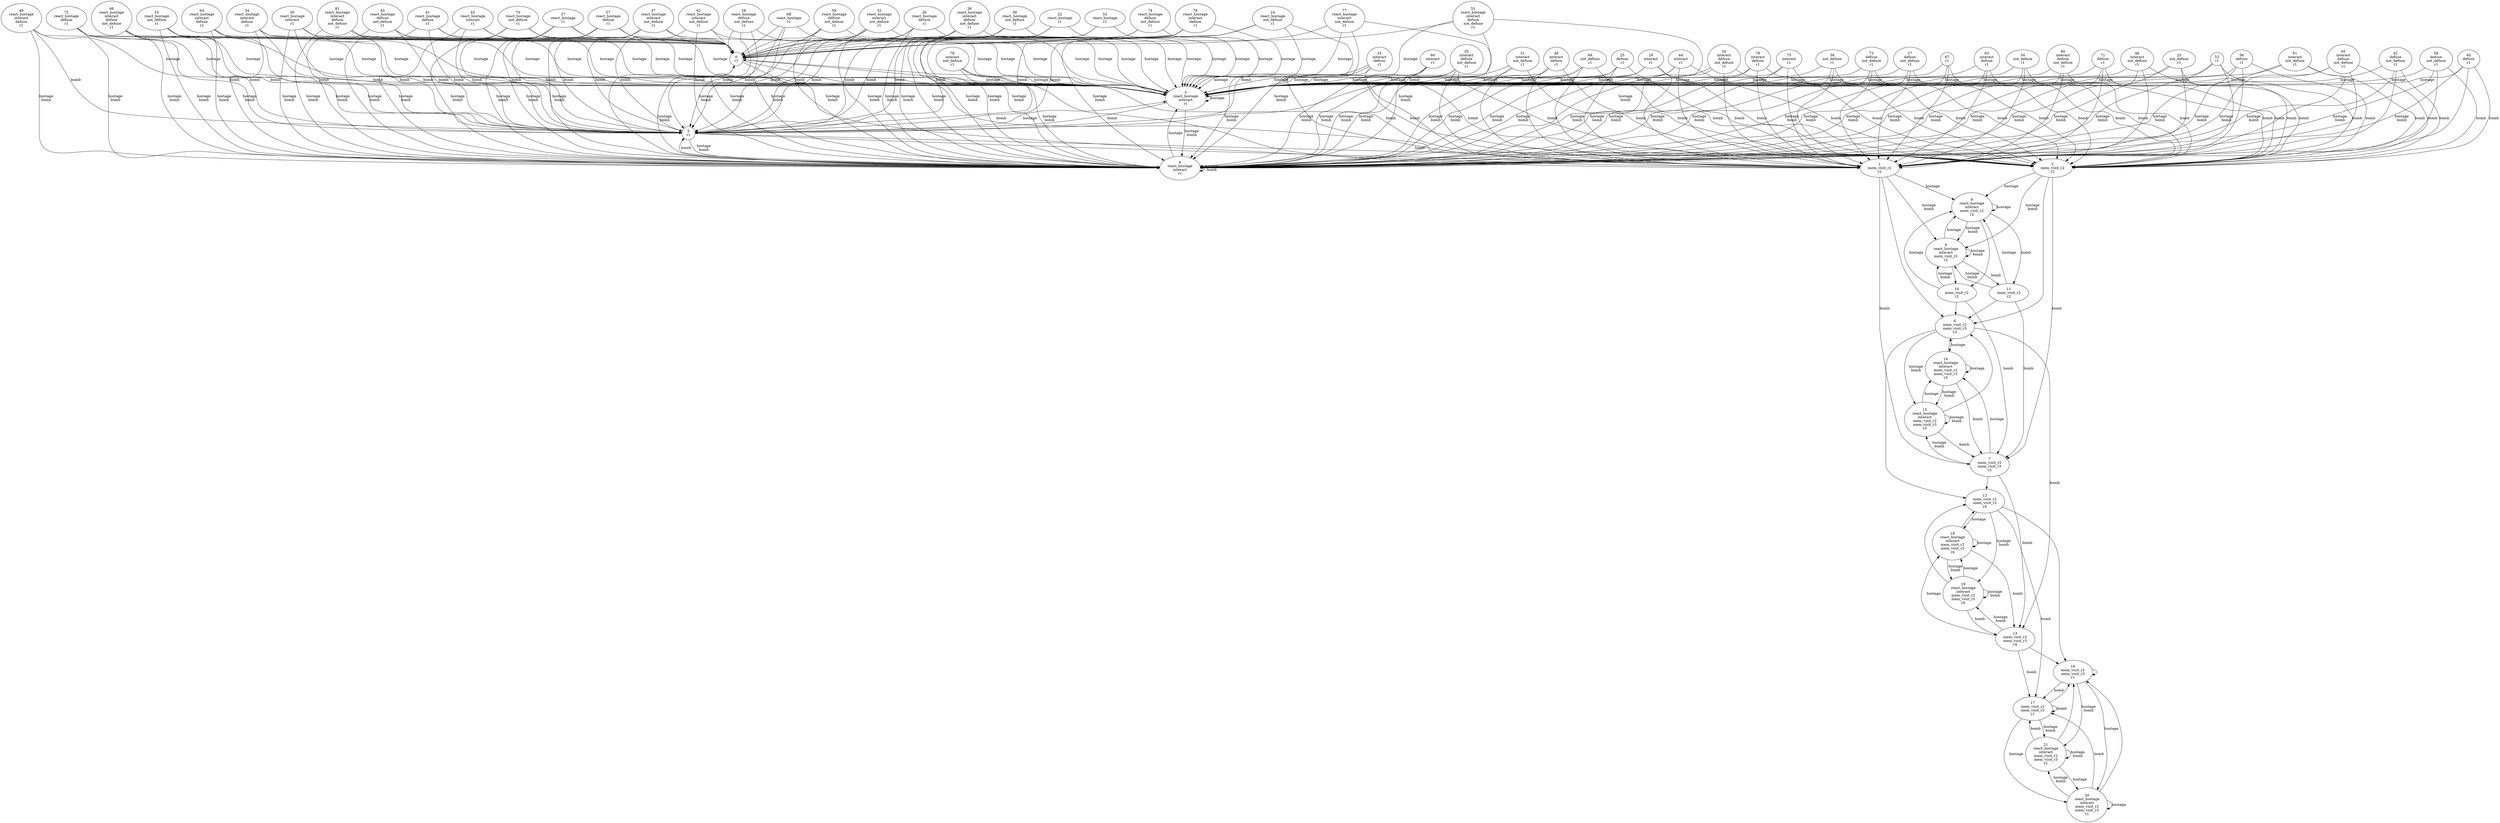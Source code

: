 digraph {
	0 [label="0
r1"]
	1 [label="1
mem_visit_r2
r2"]
	2 [label="2
mem_visit_r2
r2"]
	3 [label="3
react_hostage
interact
r1"]
	4 [label="4
react_hostage
interact
r1"]
	5 [label="5
r1"]
	6 [label="6
mem_visit_r2
mem_visit_r3
r3"]
	7 [label="7
mem_visit_r2
mem_visit_r3
r3"]
	8 [label="8
react_hostage
interact
mem_visit_r2
r2"]
	9 [label="9
react_hostage
interact
mem_visit_r2
r2"]
	10 [label="10
mem_visit_r2
r2"]
	11 [label="11
mem_visit_r2
r2"]
	12 [label="12
mem_visit_r2
mem_visit_r3
r4"]
	13 [label="13
mem_visit_r2
mem_visit_r3
r4"]
	14 [label="14
react_hostage
interact
mem_visit_r2
mem_visit_r3
r3"]
	15 [label="15
react_hostage
interact
mem_visit_r2
mem_visit_r3
r3"]
	16 [label="16
mem_visit_r2
mem_visit_r3
r1"]
	17 [label="17
mem_visit_r2
mem_visit_r3
r1"]
	18 [label="18
react_hostage
interact
mem_visit_r2
mem_visit_r3
r4"]
	19 [label="19
react_hostage
interact
mem_visit_r2
mem_visit_r3
r4"]
	20 [label="20
react_hostage
interact
mem_visit_r2
mem_visit_r3
r1"]
	21 [label="21
react_hostage
interact
mem_visit_r2
mem_visit_r3
r1"]
	22 [label="22
react_hostage
r1"]
	23 [label="23
not_defuse
r1"]
	24 [label="24
react_hostage
not_defuse
r1"]
	25 [label="25
defuse
r1"]
	26 [label="26
react_hostage
defuse
r1"]
	27 [label="27
defuse
not_defuse
r1"]
	28 [label="28
react_hostage
defuse
not_defuse
r1"]
	29 [label="29
interact
r1"]
	30 [label="30
react_hostage
interact
r1"]
	31 [label="31
interact
not_defuse
r1"]
	32 [label="32
react_hostage
interact
not_defuse
r1"]
	33 [label="33
interact
defuse
r1"]
	34 [label="34
react_hostage
interact
defuse
r1"]
	35 [label="35
interact
defuse
not_defuse
r1"]
	36 [label="36
react_hostage
interact
defuse
not_defuse
r1"]
	37 [label="37
react_hostage
r1"]
	38 [label="38
not_defuse
r1"]
	39 [label="39
react_hostage
not_defuse
r1"]
	40 [label="40
defuse
r1"]
	41 [label="41
react_hostage
defuse
r1"]
	42 [label="42
defuse
not_defuse
r1"]
	43 [label="43
react_hostage
defuse
not_defuse
r1"]
	44 [label="44
interact
r1"]
	45 [label="45
react_hostage
interact
r1"]
	46 [label="46
interact
not_defuse
r1"]
	47 [label="47
react_hostage
interact
not_defuse
r1"]
	48 [label="48
interact
defuse
r1"]
	49 [label="49
react_hostage
interact
defuse
r1"]
	50 [label="50
interact
defuse
not_defuse
r1"]
	51 [label="51
react_hostage
interact
defuse
not_defuse
r1"]
	52 [label="52
r1"]
	53 [label="53
react_hostage
r1"]
	54 [label="54
not_defuse
r1"]
	55 [label="55
react_hostage
not_defuse
r1"]
	56 [label="56
defuse
r1"]
	57 [label="57
react_hostage
defuse
r1"]
	58 [label="58
defuse
not_defuse
r1"]
	59 [label="59
react_hostage
defuse
not_defuse
r1"]
	60 [label="60
interact
r1"]
	61 [label="61
interact
not_defuse
r1"]
	62 [label="62
react_hostage
interact
not_defuse
r1"]
	63 [label="63
interact
defuse
r1"]
	64 [label="64
react_hostage
interact
defuse
r1"]
	65 [label="65
interact
defuse
not_defuse
r1"]
	66 [label="66
react_hostage
interact
defuse
not_defuse
r1"]
	67 [label="67
r1"]
	68 [label="68
react_hostage
r1"]
	69 [label="69
not_defuse
r1"]
	70 [label="70
react_hostage
not_defuse
r1"]
	71 [label="71
defuse
r1"]
	72 [label="72
react_hostage
defuse
r1"]
	73 [label="73
defuse
not_defuse
r1"]
	74 [label="74
react_hostage
defuse
not_defuse
r1"]
	75 [label="75
interact
r1"]
	76 [label="76
interact
not_defuse
r1"]
	77 [label="77
react_hostage
interact
not_defuse
r1"]
	78 [label="78
interact
defuse
r1"]
	79 [label="79
react_hostage
interact
defuse
r1"]
	80 [label="80
interact
defuse
not_defuse
r1"]
	81 [label="81
react_hostage
interact
defuse
not_defuse
r1"]
	0 -> 1 [label=""]
	0 -> 2 [label=bomb
]
	0 -> 3 [label=hostage
]
	0 -> 4 [label="hostage
bomb
"]
	1 -> 6 [label=""]
	1 -> 7 [label=bomb
]
	1 -> 8 [label=hostage
]
	1 -> 9 [label="hostage
bomb
"]
	2 -> 6 [label=""]
	2 -> 7 [label=bomb
]
	2 -> 8 [label=hostage
]
	2 -> 9 [label="hostage
bomb
"]
	3 -> 0 [label=""]
	3 -> 5 [label=bomb
]
	3 -> 3 [label=hostage
]
	3 -> 4 [label="hostage
bomb
"]
	4 -> 0 [label=""]
	4 -> 5 [label=bomb
]
	4 -> 3 [label=hostage
]
	4 -> 4 [label="hostage
bomb
"]
	5 -> 1 [label=""]
	5 -> 2 [label=bomb
]
	5 -> 3 [label=hostage
]
	5 -> 4 [label="hostage
bomb
"]
	6 -> 12 [label=""]
	6 -> 13 [label=bomb
]
	6 -> 14 [label=hostage
]
	6 -> 15 [label="hostage
bomb
"]
	7 -> 12 [label=""]
	7 -> 13 [label=bomb
]
	7 -> 14 [label=hostage
]
	7 -> 15 [label="hostage
bomb
"]
	8 -> 10 [label=""]
	8 -> 11 [label=bomb
]
	8 -> 8 [label=hostage
]
	8 -> 9 [label="hostage
bomb
"]
	9 -> 10 [label=""]
	9 -> 11 [label=bomb
]
	9 -> 8 [label=hostage
]
	9 -> 9 [label="hostage
bomb
"]
	10 -> 6 [label=""]
	10 -> 7 [label=bomb
]
	10 -> 8 [label=hostage
]
	10 -> 9 [label="hostage
bomb
"]
	11 -> 6 [label=""]
	11 -> 7 [label=bomb
]
	11 -> 8 [label=hostage
]
	11 -> 9 [label="hostage
bomb
"]
	12 -> 16 [label=""]
	12 -> 17 [label=bomb
]
	12 -> 18 [label=hostage
]
	12 -> 19 [label="hostage
bomb
"]
	13 -> 16 [label=""]
	13 -> 17 [label=bomb
]
	13 -> 18 [label=hostage
]
	13 -> 19 [label="hostage
bomb
"]
	14 -> 6 [label=""]
	14 -> 7 [label=bomb
]
	14 -> 14 [label=hostage
]
	14 -> 15 [label="hostage
bomb
"]
	15 -> 6 [label=""]
	15 -> 7 [label=bomb
]
	15 -> 14 [label=hostage
]
	15 -> 15 [label="hostage
bomb
"]
	16 -> 16 [label=""]
	16 -> 17 [label=bomb
]
	16 -> 20 [label=hostage
]
	16 -> 21 [label="hostage
bomb
"]
	17 -> 16 [label=""]
	17 -> 17 [label=bomb
]
	17 -> 20 [label=hostage
]
	17 -> 21 [label="hostage
bomb
"]
	18 -> 12 [label=""]
	18 -> 13 [label=bomb
]
	18 -> 18 [label=hostage
]
	18 -> 19 [label="hostage
bomb
"]
	19 -> 12 [label=""]
	19 -> 13 [label=bomb
]
	19 -> 18 [label=hostage
]
	19 -> 19 [label="hostage
bomb
"]
	20 -> 16 [label=""]
	20 -> 17 [label=bomb
]
	20 -> 20 [label=hostage
]
	20 -> 21 [label="hostage
bomb
"]
	21 -> 16 [label=""]
	21 -> 17 [label=bomb
]
	21 -> 20 [label=hostage
]
	21 -> 21 [label="hostage
bomb
"]
	22 -> 0 [label=""]
	22 -> 5 [label=bomb
]
	22 -> 3 [label=hostage
]
	22 -> 4 [label="hostage
bomb
"]
	23 -> 1 [label=""]
	23 -> 2 [label=bomb
]
	23 -> 3 [label=hostage
]
	23 -> 4 [label="hostage
bomb
"]
	24 -> 0 [label=""]
	24 -> 5 [label=bomb
]
	24 -> 3 [label=hostage
]
	24 -> 4 [label="hostage
bomb
"]
	25 -> 1 [label=""]
	25 -> 2 [label=bomb
]
	25 -> 3 [label=hostage
]
	25 -> 4 [label="hostage
bomb
"]
	26 -> 0 [label=""]
	26 -> 5 [label=bomb
]
	26 -> 3 [label=hostage
]
	26 -> 4 [label="hostage
bomb
"]
	27 -> 1 [label=""]
	27 -> 2 [label=bomb
]
	27 -> 3 [label=hostage
]
	27 -> 4 [label="hostage
bomb
"]
	28 -> 0 [label=""]
	28 -> 5 [label=bomb
]
	28 -> 3 [label=hostage
]
	28 -> 4 [label="hostage
bomb
"]
	29 -> 1 [label=""]
	29 -> 2 [label=bomb
]
	29 -> 3 [label=hostage
]
	29 -> 4 [label="hostage
bomb
"]
	30 -> 0 [label=""]
	30 -> 5 [label=bomb
]
	30 -> 3 [label=hostage
]
	30 -> 4 [label="hostage
bomb
"]
	31 -> 1 [label=""]
	31 -> 2 [label=bomb
]
	31 -> 3 [label=hostage
]
	31 -> 4 [label="hostage
bomb
"]
	32 -> 0 [label=""]
	32 -> 5 [label=bomb
]
	32 -> 3 [label=hostage
]
	32 -> 4 [label="hostage
bomb
"]
	33 -> 1 [label=""]
	33 -> 2 [label=bomb
]
	33 -> 3 [label=hostage
]
	33 -> 4 [label="hostage
bomb
"]
	34 -> 0 [label=""]
	34 -> 5 [label=bomb
]
	34 -> 3 [label=hostage
]
	34 -> 4 [label="hostage
bomb
"]
	35 -> 1 [label=""]
	35 -> 2 [label=bomb
]
	35 -> 3 [label=hostage
]
	35 -> 4 [label="hostage
bomb
"]
	36 -> 0 [label=""]
	36 -> 5 [label=bomb
]
	36 -> 3 [label=hostage
]
	36 -> 4 [label="hostage
bomb
"]
	37 -> 0 [label=""]
	37 -> 5 [label=bomb
]
	37 -> 3 [label=hostage
]
	37 -> 4 [label="hostage
bomb
"]
	38 -> 1 [label=""]
	38 -> 2 [label=bomb
]
	38 -> 3 [label=hostage
]
	38 -> 4 [label="hostage
bomb
"]
	39 -> 0 [label=""]
	39 -> 5 [label=bomb
]
	39 -> 3 [label=hostage
]
	39 -> 4 [label="hostage
bomb
"]
	40 -> 1 [label=""]
	40 -> 2 [label=bomb
]
	40 -> 3 [label=hostage
]
	40 -> 4 [label="hostage
bomb
"]
	41 -> 0 [label=""]
	41 -> 5 [label=bomb
]
	41 -> 3 [label=hostage
]
	41 -> 4 [label="hostage
bomb
"]
	42 -> 1 [label=""]
	42 -> 2 [label=bomb
]
	42 -> 3 [label=hostage
]
	42 -> 4 [label="hostage
bomb
"]
	43 -> 0 [label=""]
	43 -> 5 [label=bomb
]
	43 -> 3 [label=hostage
]
	43 -> 4 [label="hostage
bomb
"]
	44 -> 1 [label=""]
	44 -> 2 [label=bomb
]
	44 -> 3 [label=hostage
]
	44 -> 4 [label="hostage
bomb
"]
	45 -> 0 [label=""]
	45 -> 5 [label=bomb
]
	45 -> 3 [label=hostage
]
	45 -> 4 [label="hostage
bomb
"]
	46 -> 1 [label=""]
	46 -> 2 [label=bomb
]
	46 -> 3 [label=hostage
]
	46 -> 4 [label="hostage
bomb
"]
	47 -> 0 [label=""]
	47 -> 5 [label=bomb
]
	47 -> 3 [label=hostage
]
	47 -> 4 [label="hostage
bomb
"]
	48 -> 1 [label=""]
	48 -> 2 [label=bomb
]
	48 -> 3 [label=hostage
]
	48 -> 4 [label="hostage
bomb
"]
	49 -> 0 [label=""]
	49 -> 5 [label=bomb
]
	49 -> 3 [label=hostage
]
	49 -> 4 [label="hostage
bomb
"]
	50 -> 1 [label=""]
	50 -> 2 [label=bomb
]
	50 -> 3 [label=hostage
]
	50 -> 4 [label="hostage
bomb
"]
	51 -> 0 [label=""]
	51 -> 5 [label=bomb
]
	51 -> 3 [label=hostage
]
	51 -> 4 [label="hostage
bomb
"]
	52 -> 1 [label=""]
	52 -> 2 [label=bomb
]
	52 -> 3 [label=hostage
]
	52 -> 4 [label="hostage
bomb
"]
	53 -> 0 [label=""]
	53 -> 5 [label=bomb
]
	53 -> 3 [label=hostage
]
	53 -> 4 [label="hostage
bomb
"]
	54 -> 1 [label=""]
	54 -> 2 [label=bomb
]
	54 -> 3 [label=hostage
]
	54 -> 4 [label="hostage
bomb
"]
	55 -> 0 [label=""]
	55 -> 5 [label=bomb
]
	55 -> 3 [label=hostage
]
	55 -> 4 [label="hostage
bomb
"]
	56 -> 1 [label=""]
	56 -> 2 [label=bomb
]
	56 -> 3 [label=hostage
]
	56 -> 4 [label="hostage
bomb
"]
	57 -> 0 [label=""]
	57 -> 5 [label=bomb
]
	57 -> 3 [label=hostage
]
	57 -> 4 [label="hostage
bomb
"]
	58 -> 1 [label=""]
	58 -> 2 [label=bomb
]
	58 -> 3 [label=hostage
]
	58 -> 4 [label="hostage
bomb
"]
	59 -> 0 [label=""]
	59 -> 5 [label=bomb
]
	59 -> 3 [label=hostage
]
	59 -> 4 [label="hostage
bomb
"]
	60 -> 1 [label=""]
	60 -> 2 [label=bomb
]
	60 -> 3 [label=hostage
]
	60 -> 4 [label="hostage
bomb
"]
	61 -> 1 [label=""]
	61 -> 2 [label=bomb
]
	61 -> 3 [label=hostage
]
	61 -> 4 [label="hostage
bomb
"]
	62 -> 0 [label=""]
	62 -> 5 [label=bomb
]
	62 -> 3 [label=hostage
]
	62 -> 4 [label="hostage
bomb
"]
	63 -> 1 [label=""]
	63 -> 2 [label=bomb
]
	63 -> 3 [label=hostage
]
	63 -> 4 [label="hostage
bomb
"]
	64 -> 0 [label=""]
	64 -> 5 [label=bomb
]
	64 -> 3 [label=hostage
]
	64 -> 4 [label="hostage
bomb
"]
	65 -> 1 [label=""]
	65 -> 2 [label=bomb
]
	65 -> 3 [label=hostage
]
	65 -> 4 [label="hostage
bomb
"]
	66 -> 0 [label=""]
	66 -> 5 [label=bomb
]
	66 -> 3 [label=hostage
]
	66 -> 4 [label="hostage
bomb
"]
	67 -> 1 [label=""]
	67 -> 2 [label=bomb
]
	67 -> 3 [label=hostage
]
	67 -> 4 [label="hostage
bomb
"]
	68 -> 0 [label=""]
	68 -> 5 [label=bomb
]
	68 -> 3 [label=hostage
]
	68 -> 4 [label="hostage
bomb
"]
	69 -> 1 [label=""]
	69 -> 2 [label=bomb
]
	69 -> 3 [label=hostage
]
	69 -> 4 [label="hostage
bomb
"]
	70 -> 0 [label=""]
	70 -> 5 [label=bomb
]
	70 -> 3 [label=hostage
]
	70 -> 4 [label="hostage
bomb
"]
	71 -> 1 [label=""]
	71 -> 2 [label=bomb
]
	71 -> 3 [label=hostage
]
	71 -> 4 [label="hostage
bomb
"]
	72 -> 0 [label=""]
	72 -> 5 [label=bomb
]
	72 -> 3 [label=hostage
]
	72 -> 4 [label="hostage
bomb
"]
	73 -> 1 [label=""]
	73 -> 2 [label=bomb
]
	73 -> 3 [label=hostage
]
	73 -> 4 [label="hostage
bomb
"]
	74 -> 0 [label=""]
	74 -> 5 [label=bomb
]
	74 -> 3 [label=hostage
]
	74 -> 4 [label="hostage
bomb
"]
	75 -> 1 [label=""]
	75 -> 2 [label=bomb
]
	75 -> 3 [label=hostage
]
	75 -> 4 [label="hostage
bomb
"]
	76 -> 1 [label=""]
	76 -> 2 [label=bomb
]
	76 -> 3 [label=hostage
]
	76 -> 4 [label="hostage
bomb
"]
	77 -> 0 [label=""]
	77 -> 5 [label=bomb
]
	77 -> 3 [label=hostage
]
	77 -> 4 [label="hostage
bomb
"]
	78 -> 1 [label=""]
	78 -> 2 [label=bomb
]
	78 -> 3 [label=hostage
]
	78 -> 4 [label="hostage
bomb
"]
	79 -> 0 [label=""]
	79 -> 5 [label=bomb
]
	79 -> 3 [label=hostage
]
	79 -> 4 [label="hostage
bomb
"]
	80 -> 1 [label=""]
	80 -> 2 [label=bomb
]
	80 -> 3 [label=hostage
]
	80 -> 4 [label="hostage
bomb
"]
	81 -> 0 [label=""]
	81 -> 5 [label=bomb
]
	81 -> 3 [label=hostage
]
	81 -> 4 [label="hostage
bomb
"]
}
